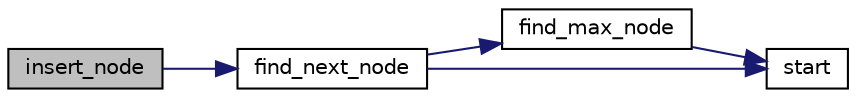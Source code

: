 digraph "insert_node"
{
 // LATEX_PDF_SIZE
  edge [fontname="Helvetica",fontsize="10",labelfontname="Helvetica",labelfontsize="10"];
  node [fontname="Helvetica",fontsize="10",shape=record];
  rankdir="LR";
  Node1 [label="insert_node",height=0.2,width=0.4,color="black", fillcolor="grey75", style="filled", fontcolor="black",tooltip=" "];
  Node1 -> Node2 [color="midnightblue",fontsize="10",style="solid"];
  Node2 [label="find_next_node",height=0.2,width=0.4,color="black", fillcolor="white", style="filled",URL="$list_8c.html#aa2acd36146a335ef5049fdcb98a0d11f",tooltip=" "];
  Node2 -> Node3 [color="midnightblue",fontsize="10",style="solid"];
  Node3 [label="find_max_node",height=0.2,width=0.4,color="black", fillcolor="white", style="filled",URL="$list_8c.html#a03f3265c6445ae1c393c337a323e533c",tooltip=" "];
  Node3 -> Node4 [color="midnightblue",fontsize="10",style="solid"];
  Node4 [label="start",height=0.2,width=0.4,color="black", fillcolor="white", style="filled",URL="$start_8c.html#ad4898e0caea970c69f1615c8c45478f3",tooltip=" "];
  Node2 -> Node4 [color="midnightblue",fontsize="10",style="solid"];
}
